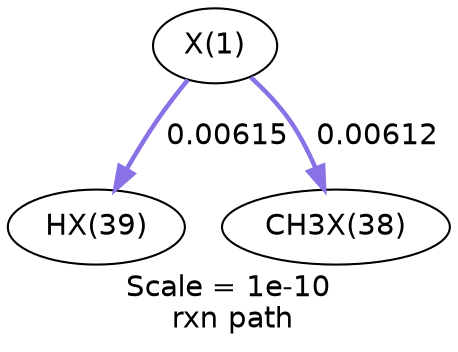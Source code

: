 digraph reaction_paths {
center=1;
s20 -> s22[fontname="Helvetica", style="setlinewidth(2.16)", arrowsize=1.08, color="0.7, 0.506, 0.9"
, label=" 0.00615"];
s20 -> s21[fontname="Helvetica", style="setlinewidth(2.15)", arrowsize=1.08, color="0.7, 0.506, 0.9"
, label=" 0.00612"];
s20 [ fontname="Helvetica", label="X(1)"];
s21 [ fontname="Helvetica", label="CH3X(38)"];
s22 [ fontname="Helvetica", label="HX(39)"];
 label = "Scale = 1e-10\l rxn path";
 fontname = "Helvetica";
}
